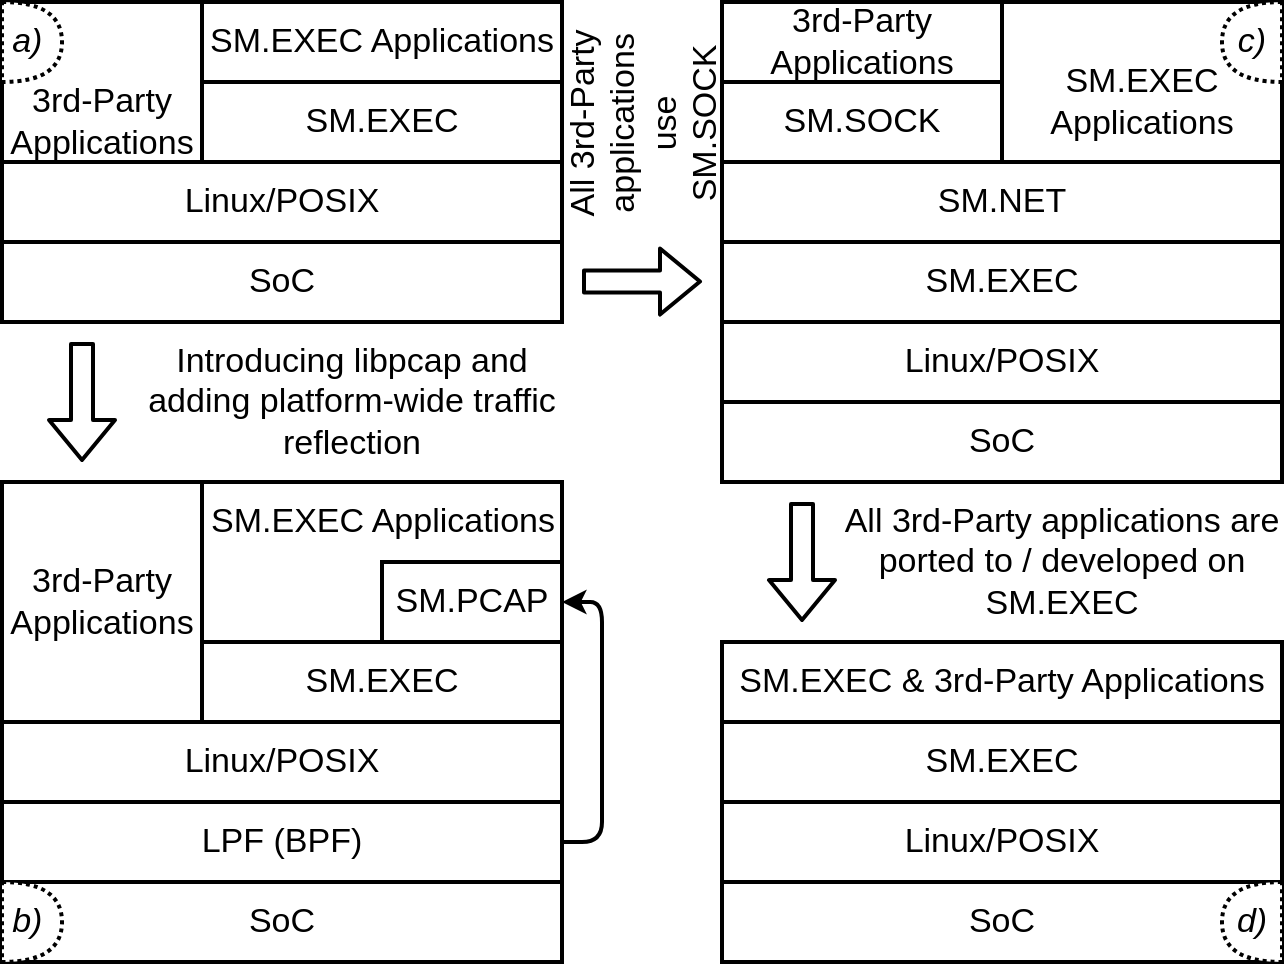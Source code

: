 <mxfile version="14.5.1" type="device"><diagram id="5SgPNX3n2sXem2ipQS6T" name="Page-1"><mxGraphModel dx="1422" dy="823" grid="1" gridSize="10" guides="1" tooltips="1" connect="1" arrows="1" fold="1" page="1" pageScale="1" pageWidth="850" pageHeight="1100" math="0" shadow="0"><root><mxCell id="0"/><mxCell id="1" parent="0"/><mxCell id="RQw5Cid6sA1FalAaqoIS-1" value="" style="rounded=0;whiteSpace=wrap;html=1;strokeWidth=2;fontSize=17;" parent="1" vertex="1"><mxGeometry x="80" y="80" width="100" height="80" as="geometry"/></mxCell><mxCell id="RQw5Cid6sA1FalAaqoIS-4" value="&lt;span style=&quot;white-space: nowrap; font-size: 17px;&quot;&gt;SM.EXEC Applications&lt;/span&gt;" style="rounded=0;whiteSpace=wrap;html=1;strokeWidth=2;fontSize=17;" parent="1" vertex="1"><mxGeometry x="180" y="80" width="180" height="40" as="geometry"/></mxCell><mxCell id="RQw5Cid6sA1FalAaqoIS-5" value="SM.EXEC" style="rounded=0;whiteSpace=wrap;html=1;strokeWidth=2;fontSize=17;" parent="1" vertex="1"><mxGeometry x="180" y="120" width="180" height="40" as="geometry"/></mxCell><mxCell id="RQw5Cid6sA1FalAaqoIS-6" value="Linux/POSIX" style="rounded=0;whiteSpace=wrap;html=1;strokeWidth=2;fontSize=17;" parent="1" vertex="1"><mxGeometry x="80" y="160" width="280" height="40" as="geometry"/></mxCell><mxCell id="RQw5Cid6sA1FalAaqoIS-7" value="SoC" style="rounded=0;whiteSpace=wrap;html=1;strokeWidth=2;fontSize=17;" parent="1" vertex="1"><mxGeometry x="80" y="200" width="280" height="40" as="geometry"/></mxCell><mxCell id="RQw5Cid6sA1FalAaqoIS-8" value="3rd-Party Applications" style="rounded=0;whiteSpace=wrap;html=1;strokeWidth=2;fontSize=17;" parent="1" vertex="1"><mxGeometry x="80" y="320" width="100" height="120" as="geometry"/></mxCell><mxCell id="RQw5Cid6sA1FalAaqoIS-9" value="" style="rounded=0;whiteSpace=wrap;html=1;strokeWidth=2;fontSize=17;" parent="1" vertex="1"><mxGeometry x="180" y="320" width="180" height="80" as="geometry"/></mxCell><mxCell id="RQw5Cid6sA1FalAaqoIS-10" value="SM.PCAP" style="rounded=0;whiteSpace=wrap;html=1;strokeWidth=2;fontSize=17;" parent="1" vertex="1"><mxGeometry x="270" y="360" width="90" height="40" as="geometry"/></mxCell><mxCell id="RQw5Cid6sA1FalAaqoIS-11" value="Linux/POSIX" style="rounded=0;whiteSpace=wrap;html=1;strokeWidth=2;fontSize=17;" parent="1" vertex="1"><mxGeometry x="80" y="440" width="280" height="40" as="geometry"/></mxCell><mxCell id="RQw5Cid6sA1FalAaqoIS-12" value="SoC" style="rounded=0;whiteSpace=wrap;html=1;strokeWidth=2;fontSize=17;" parent="1" vertex="1"><mxGeometry x="80" y="520" width="280" height="40" as="geometry"/></mxCell><mxCell id="RQw5Cid6sA1FalAaqoIS-13" value="SM.EXEC" style="rounded=0;whiteSpace=wrap;html=1;strokeWidth=2;fontSize=17;" parent="1" vertex="1"><mxGeometry x="180" y="400" width="180" height="40" as="geometry"/></mxCell><mxCell id="RQw5Cid6sA1FalAaqoIS-14" value="LPF (BPF)" style="rounded=0;whiteSpace=wrap;html=1;strokeWidth=2;fontSize=17;" parent="1" vertex="1"><mxGeometry x="80" y="480" width="280" height="40" as="geometry"/></mxCell><mxCell id="RQw5Cid6sA1FalAaqoIS-15" value="" style="endArrow=classic;html=1;fontSize=17;exitX=1;exitY=0.5;exitDx=0;exitDy=0;entryX=1;entryY=0.5;entryDx=0;entryDy=0;edgeStyle=elbowEdgeStyle;strokeWidth=2;" parent="1" source="RQw5Cid6sA1FalAaqoIS-14" target="RQw5Cid6sA1FalAaqoIS-10" edge="1"><mxGeometry width="50" height="50" relative="1" as="geometry"><mxPoint x="80" y="630" as="sourcePoint"/><mxPoint x="130" y="580" as="targetPoint"/><Array as="points"><mxPoint x="380" y="440"/></Array></mxGeometry></mxCell><mxCell id="RQw5Cid6sA1FalAaqoIS-17" value="SM.EXEC Applications" style="text;html=1;fontSize=17;align=center;verticalAlign=middle;" parent="1" vertex="1"><mxGeometry x="180" y="320" width="180" height="40" as="geometry"/></mxCell><mxCell id="RQw5Cid6sA1FalAaqoIS-18" value="3rd-Party Applications" style="rounded=0;whiteSpace=wrap;html=1;strokeWidth=2;fontSize=17;" parent="1" vertex="1"><mxGeometry x="440" y="80" width="140" height="40" as="geometry"/></mxCell><mxCell id="RQw5Cid6sA1FalAaqoIS-19" value="" style="rounded=0;whiteSpace=wrap;html=1;strokeWidth=2;fontSize=17;" parent="1" vertex="1"><mxGeometry x="580" y="80" width="140" height="80" as="geometry"/></mxCell><mxCell id="RQw5Cid6sA1FalAaqoIS-20" value="SM.SOCK" style="rounded=0;whiteSpace=wrap;html=1;strokeWidth=2;fontSize=17;" parent="1" vertex="1"><mxGeometry x="440" y="120" width="140" height="40" as="geometry"/></mxCell><mxCell id="RQw5Cid6sA1FalAaqoIS-21" value="SM.NET" style="rounded=0;whiteSpace=wrap;html=1;strokeWidth=2;fontSize=17;" parent="1" vertex="1"><mxGeometry x="440" y="160" width="280" height="40" as="geometry"/></mxCell><mxCell id="RQw5Cid6sA1FalAaqoIS-22" value="SoC" style="rounded=0;whiteSpace=wrap;html=1;strokeWidth=2;fontSize=17;" parent="1" vertex="1"><mxGeometry x="440" y="280" width="280" height="40" as="geometry"/></mxCell><mxCell id="RQw5Cid6sA1FalAaqoIS-24" value="SM.EXEC" style="rounded=0;whiteSpace=wrap;html=1;strokeWidth=2;fontSize=17;" parent="1" vertex="1"><mxGeometry x="440" y="200" width="280" height="40" as="geometry"/></mxCell><mxCell id="RQw5Cid6sA1FalAaqoIS-27" value="Linux/POSIX" style="rounded=0;whiteSpace=wrap;html=1;strokeWidth=2;fontSize=17;" parent="1" vertex="1"><mxGeometry x="440" y="240" width="280" height="40" as="geometry"/></mxCell><mxCell id="RQw5Cid6sA1FalAaqoIS-28" value="" style="shape=flexArrow;endArrow=classic;html=1;strokeWidth=2;fontSize=17;" parent="1" edge="1"><mxGeometry width="50" height="50" relative="1" as="geometry"><mxPoint x="370" y="219.76" as="sourcePoint"/><mxPoint x="430" y="219.76" as="targetPoint"/></mxGeometry></mxCell><mxCell id="RQw5Cid6sA1FalAaqoIS-29" value="" style="shape=flexArrow;endArrow=classic;html=1;strokeWidth=2;fontSize=17;" parent="1" edge="1"><mxGeometry width="50" height="50" relative="1" as="geometry"><mxPoint x="120" y="250" as="sourcePoint"/><mxPoint x="120" y="310" as="targetPoint"/></mxGeometry></mxCell><mxCell id="RQw5Cid6sA1FalAaqoIS-31" value="&lt;span style=&quot;white-space: nowrap; font-size: 17px;&quot;&gt;SM.EXEC &amp;amp; 3rd-Party Applications&lt;/span&gt;" style="rounded=0;whiteSpace=wrap;html=1;strokeWidth=2;fontSize=17;" parent="1" vertex="1"><mxGeometry x="440" y="400" width="280" height="40" as="geometry"/></mxCell><mxCell id="RQw5Cid6sA1FalAaqoIS-32" value="SM.EXEC" style="rounded=0;whiteSpace=wrap;html=1;strokeWidth=2;fontSize=17;" parent="1" vertex="1"><mxGeometry x="440" y="440" width="280" height="40" as="geometry"/></mxCell><mxCell id="RQw5Cid6sA1FalAaqoIS-33" value="Linux/POSIX" style="rounded=0;whiteSpace=wrap;html=1;strokeWidth=2;fontSize=17;" parent="1" vertex="1"><mxGeometry x="440" y="480" width="280" height="40" as="geometry"/></mxCell><mxCell id="RQw5Cid6sA1FalAaqoIS-34" value="SoC" style="rounded=0;whiteSpace=wrap;html=1;strokeWidth=2;fontSize=17;" parent="1" vertex="1"><mxGeometry x="440" y="520" width="280" height="40" as="geometry"/></mxCell><mxCell id="RQw5Cid6sA1FalAaqoIS-36" value="" style="shape=flexArrow;endArrow=classic;html=1;strokeWidth=2;fontSize=17;" parent="1" edge="1"><mxGeometry width="50" height="50" relative="1" as="geometry"><mxPoint x="480.0" y="330" as="sourcePoint"/><mxPoint x="480.0" y="390" as="targetPoint"/></mxGeometry></mxCell><mxCell id="RQw5Cid6sA1FalAaqoIS-38" value="Introducing libpcap and adding platform-wide traffic reflection" style="text;html=1;strokeColor=none;fillColor=none;align=center;verticalAlign=middle;whiteSpace=wrap;rounded=0;fontSize=17;" parent="1" vertex="1"><mxGeometry x="150" y="250" width="210" height="60" as="geometry"/></mxCell><mxCell id="RQw5Cid6sA1FalAaqoIS-39" value="All 3rd-Party applications are ported to / developed on SM.EXEC" style="text;html=1;strokeColor=none;fillColor=none;align=center;verticalAlign=middle;whiteSpace=wrap;rounded=0;fontSize=17;" parent="1" vertex="1"><mxGeometry x="500" y="330" width="220" height="60" as="geometry"/></mxCell><mxCell id="RQw5Cid6sA1FalAaqoIS-41" value="All 3rd-Party applications use SM.SOCK" style="text;html=1;strokeColor=none;fillColor=none;align=center;verticalAlign=middle;whiteSpace=wrap;rounded=0;fontSize=17;rotation=-90;" parent="1" vertex="1"><mxGeometry x="345.2" y="100.32" width="111.49" height="79.37" as="geometry"/></mxCell><mxCell id="kqMtlwg6ki33ssgC3lTA-1" value="&lt;span style=&quot;font-size: 17px;&quot;&gt;SM.EXEC&lt;/span&gt;&lt;br style=&quot;font-size: 17px;&quot;&gt;&lt;span style=&quot;font-size: 17px;&quot;&gt;Applications&lt;/span&gt;" style="text;html=1;strokeColor=none;fillColor=none;align=center;verticalAlign=middle;whiteSpace=wrap;rounded=0;fontSize=17;" parent="1" vertex="1"><mxGeometry x="580" y="100" width="140" height="60" as="geometry"/></mxCell><mxCell id="kqMtlwg6ki33ssgC3lTA-2" value="&lt;span style=&quot;font-size: 17px;&quot;&gt;3rd-Party Applications&lt;/span&gt;" style="text;html=1;strokeColor=none;fillColor=none;align=center;verticalAlign=middle;whiteSpace=wrap;rounded=0;fontSize=17;" parent="1" vertex="1"><mxGeometry x="80" y="120" width="100" height="40" as="geometry"/></mxCell><mxCell id="kqMtlwg6ki33ssgC3lTA-8" value="a)&amp;nbsp;" style="shape=or;whiteSpace=wrap;html=1;strokeWidth=2;rotation=0;fontSize=17;fontStyle=2;dashed=1;dashPattern=1 1;" parent="1" vertex="1"><mxGeometry x="80" y="80" width="30" height="40" as="geometry"/></mxCell><mxCell id="kqMtlwg6ki33ssgC3lTA-10" value="b)&amp;nbsp;" style="shape=or;whiteSpace=wrap;html=1;strokeWidth=2;rotation=0;fontSize=17;fontStyle=2;dashed=1;dashPattern=1 1;" parent="1" vertex="1"><mxGeometry x="80" y="520" width="30" height="40" as="geometry"/></mxCell><mxCell id="kqMtlwg6ki33ssgC3lTA-12" value="c)" style="shape=or;whiteSpace=wrap;html=1;dashed=1;dashPattern=1 1;fontSize=17;strokeWidth=2;flipH=1;fontStyle=2" parent="1" vertex="1"><mxGeometry x="690" y="80" width="30" height="40" as="geometry"/></mxCell><mxCell id="kqMtlwg6ki33ssgC3lTA-13" value="d)" style="shape=or;whiteSpace=wrap;html=1;dashed=1;dashPattern=1 1;fontSize=17;strokeWidth=2;flipH=1;fontStyle=2" parent="1" vertex="1"><mxGeometry x="690" y="520" width="30" height="40" as="geometry"/></mxCell></root></mxGraphModel></diagram></mxfile>
